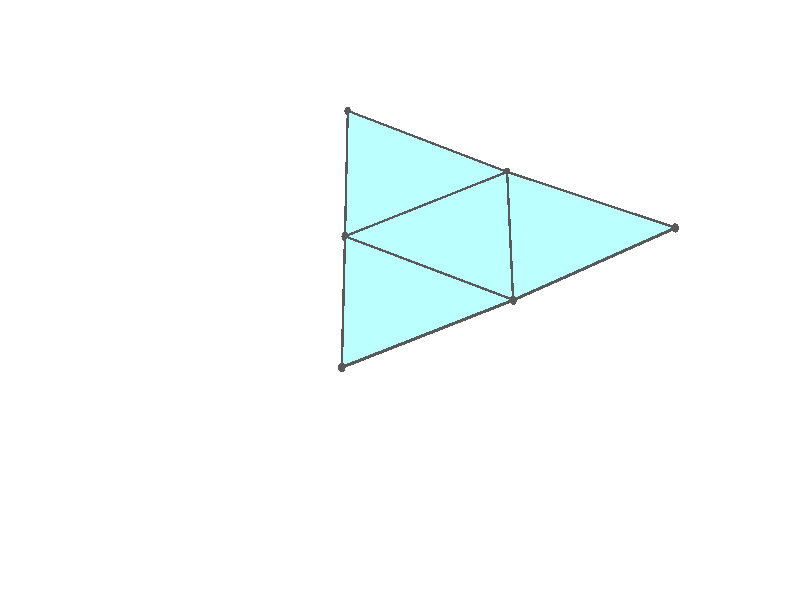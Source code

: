 #version 3.7;
global_settings{assumed_gamma 1.0}
camera{perspective location <18.750000000000000000000000, 10.825317547305481014063844, 12.499999999999996447286321> right <0.133333333333333331482962, -0.230940107675850353485814, -0.000000000000000000000000> up <-0.064951905283832905846353, -0.037499999999999998612221, 0.129903810567665811692706> direction <0.750000000000000111022302, 0.433012701892219298294151, 0.499999999999999944488849> sky <-0.433012701892219298294151, -0.249999999999999944488849, 0.866025403784438707610605> look_at <18.000000000000000000000000, 10.392304845413262270881205, 11.999999999999996447286321>}
light_source{<18.750000000000000000000000, 10.825317547305481014063844, 12.499999999999996447286321> rgb<1.0,1.0,1.0>}
background{rgb<1,1,1>}
union{union{object{union{sphere{<-0.471404520791031456106168, 0.816496580927726034460079, -0.001345396892411088174413>,0.029999999999999998889777}sphere{<-0.471404520791032122239983, -0.816496580927725923437777, -0.001345396892411088174413>,0.029999999999999998889777}sphere{<0.942809041582063356301546, -0.000000000000000230921615, -0.001345396892411088174413>,0.029999999999999998889777}} pigment{rgb<0.1,0.1,0.1>}}object{union{cylinder{<-0.471404520791031456106168, 0.816496580927726034460079, -0.001345396892411088174413>,<-0.471404520791032122239983, -0.816496580927725923437777, -0.001345396892411088174413>,0.010000000000000000208167}cylinder{<-0.471404520791032122239983, -0.816496580927725923437777, -0.001345396892411088174413>,<0.942809041582063356301546, -0.000000000000000230921615, -0.001345396892411088174413>,0.010000000000000000208167}cylinder{<0.942809041582063356301546, -0.000000000000000230921615, -0.001345396892411088174413>,<-0.471404520791031456106168, 0.816496580927726034460079, -0.001345396892411088174413>,0.010000000000000000208167}} pigment{rgb<0.1,0.1,0.1>}}object{polygon{3.000000000000000000000000,<-0.471404520791031456106168, 0.816496580927726034460079, -0.001345396892411088174413>,<-0.471404520791032122239983, -0.816496580927725923437777, -0.001345396892411088174413>,<0.942809041582063356301546, -0.000000000000000230921615, -0.001345396892411088174413>} pigment{rgbft<0.5,1.0,1.0,0.1,0.1>}}}union{object{union{sphere{<-0.471404520791031456106168, 0.816496580927726034460079, -0.001345396892413322498250>,0.029999999999999998889777}sphere{<-0.471404520791032122239983, -0.816496580927725923437777, -0.001345396892413320763526>,0.029999999999999998889777}sphere{<-1.885249523684711991933227, 0.000000000000000961061431, 0.030939395077960559626851>,0.029999999999999998889777}} pigment{rgb<0.1,0.1,0.1>}}object{union{cylinder{<-0.471404520791031456106168, 0.816496580927726034460079, -0.001345396892413322498250>,<-0.471404520791032122239983, -0.816496580927725923437777, -0.001345396892413320763526>,0.010000000000000000208167}cylinder{<-0.471404520791032122239983, -0.816496580927725923437777, -0.001345396892413320763526>,<-1.885249523684711991933227, 0.000000000000000961061431, 0.030939395077960559626851>,0.010000000000000000208167}cylinder{<-1.885249523684711991933227, 0.000000000000000961061431, 0.030939395077960559626851>,<-0.471404520791031456106168, 0.816496580927726034460079, -0.001345396892413322498250>,0.010000000000000000208167}} pigment{rgb<0.1,0.1,0.1>}}object{polygon{3.000000000000000000000000,<-0.471404520791031456106168, 0.816496580927726034460079, -0.001345396892413322498250>,<-0.471404520791032122239983, -0.816496580927725923437777, -0.001345396892413320763526>,<-1.885249523684711991933227, 0.000000000000000961061431, 0.030939395077960559626851>} pigment{rgbft<0.5,1.0,1.0,0.1,0.1>}}}union{object{union{sphere{<-1.884328269062105043474276, -1.632673979983471967969422, 0.063211566394951540504010>,0.029999999999999998889777}sphere{<-0.471404520791032122239983, -0.816496580927725923437777, -0.001345396892411643285925>,0.029999999999999998889777}sphere{<-1.885249523684711991933227, 0.000000000000001332267630, 0.030939395077962221491941>,0.029999999999999998889777}} pigment{rgb<0.1,0.1,0.1>}}object{union{cylinder{<-1.884328269062105043474276, -1.632673979983471967969422, 0.063211566394951540504010>,<-0.471404520791032122239983, -0.816496580927725923437777, -0.001345396892411643285925>,0.010000000000000000208167}cylinder{<-0.471404520791032122239983, -0.816496580927725923437777, -0.001345396892411643285925>,<-1.885249523684711991933227, 0.000000000000001332267630, 0.030939395077962221491941>,0.010000000000000000208167}cylinder{<-1.885249523684711991933227, 0.000000000000001332267630, 0.030939395077962221491941>,<-1.884328269062105043474276, -1.632673979983471967969422, 0.063211566394951540504010>,0.010000000000000000208167}} pigment{rgb<0.1,0.1,0.1>}}object{polygon{3.000000000000000000000000,<-1.884328269062105043474276, -1.632673979983471967969422, 0.063211566394951540504010>,<-0.471404520791032122239983, -0.816496580927725923437777, -0.001345396892411643285925>,<-1.885249523684711991933227, 0.000000000000001332267630, 0.030939395077962221491941>} pigment{rgbft<0.5,1.0,1.0,0.1,0.1>}}}union{object{union{sphere{<-0.471404520791031678150773, 0.816496580927726367526986, -0.001345396892411629408137>,0.029999999999999998889777}sphere{<-1.884328269062102823028226, 1.632673979983474410460076, 0.063211566394951568259586>,0.029999999999999998889777}sphere{<-1.885249523684711769888622, 0.000000000000001554312234, 0.030939395077962249247516>,0.029999999999999998889777}} pigment{rgb<0.1,0.1,0.1>}}object{union{cylinder{<-0.471404520791031678150773, 0.816496580927726367526986, -0.001345396892411629408137>,<-1.884328269062102823028226, 1.632673979983474410460076, 0.063211566394951568259586>,0.010000000000000000208167}cylinder{<-1.884328269062102823028226, 1.632673979983474410460076, 0.063211566394951568259586>,<-1.885249523684711769888622, 0.000000000000001554312234, 0.030939395077962249247516>,0.010000000000000000208167}cylinder{<-1.885249523684711769888622, 0.000000000000001554312234, 0.030939395077962249247516>,<-0.471404520791031678150773, 0.816496580927726367526986, -0.001345396892411629408137>,0.010000000000000000208167}} pigment{rgb<0.1,0.1,0.1>}}object{polygon{3.000000000000000000000000,<-0.471404520791031678150773, 0.816496580927726367526986, -0.001345396892411629408137>,<-1.884328269062102823028226, 1.632673979983474410460076, 0.063211566394951568259586>,<-1.885249523684711769888622, 0.000000000000001554312234, 0.030939395077962249247516>} pigment{rgbft<0.5,1.0,1.0,0.1,0.1>}}}}
